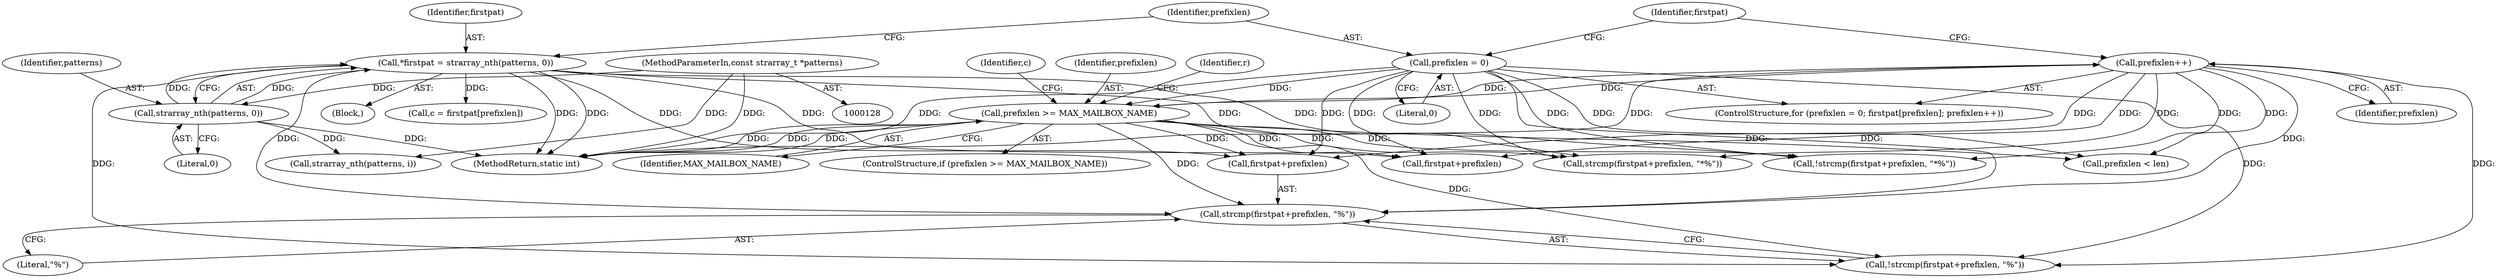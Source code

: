 digraph "0_cyrus-imapd_6bd33275368edfa71ae117de895488584678ac79@API" {
"1000417" [label="(Call,strcmp(firstpat+prefixlen, \"%\"))"];
"1000323" [label="(Call,*firstpat = strarray_nth(patterns, 0))"];
"1000325" [label="(Call,strarray_nth(patterns, 0))"];
"1000130" [label="(MethodParameterIn,const strarray_t *patterns)"];
"1000335" [label="(Call,prefixlen++)"];
"1000339" [label="(Call,prefixlen >= MAX_MAILBOX_NAME)"];
"1000329" [label="(Call,prefixlen = 0)"];
"1000421" [label="(Literal,\"%\")"];
"1000339" [label="(Call,prefixlen >= MAX_MAILBOX_NAME)"];
"1000430" [label="(Call,firstpat+prefixlen)"];
"1000324" [label="(Identifier,firstpat)"];
"1000323" [label="(Call,*firstpat = strarray_nth(patterns, 0))"];
"1000349" [label="(Identifier,c)"];
"1000330" [label="(Identifier,prefixlen)"];
"1000327" [label="(Literal,0)"];
"1000329" [label="(Call,prefixlen = 0)"];
"1000340" [label="(Identifier,prefixlen)"];
"1000626" [label="(Call,prefixlen < len)"];
"1000335" [label="(Call,prefixlen++)"];
"1000336" [label="(Identifier,prefixlen)"];
"1000417" [label="(Call,strcmp(firstpat+prefixlen, \"%\"))"];
"1000418" [label="(Call,firstpat+prefixlen)"];
"1000131" [label="(Block,)"];
"1000331" [label="(Literal,0)"];
"1000429" [label="(Call,strcmp(firstpat+prefixlen, \"*%\"))"];
"1000416" [label="(Call,!strcmp(firstpat+prefixlen, \"%\"))"];
"1000341" [label="(Identifier,MAX_MAILBOX_NAME)"];
"1000338" [label="(ControlStructure,if (prefixlen >= MAX_MAILBOX_NAME))"];
"1000328" [label="(ControlStructure,for (prefixlen = 0; firstpat[prefixlen]; prefixlen++))"];
"1000772" [label="(MethodReturn,static int)"];
"1000333" [label="(Identifier,firstpat)"];
"1000368" [label="(Call,strarray_nth(patterns, i))"];
"1000428" [label="(Call,!strcmp(firstpat+prefixlen, \"*%\"))"];
"1000326" [label="(Identifier,patterns)"];
"1000344" [label="(Identifier,r)"];
"1000348" [label="(Call,c = firstpat[prefixlen])"];
"1000325" [label="(Call,strarray_nth(patterns, 0))"];
"1000130" [label="(MethodParameterIn,const strarray_t *patterns)"];
"1000417" -> "1000416"  [label="AST: "];
"1000417" -> "1000421"  [label="CFG: "];
"1000418" -> "1000417"  [label="AST: "];
"1000421" -> "1000417"  [label="AST: "];
"1000416" -> "1000417"  [label="CFG: "];
"1000323" -> "1000417"  [label="DDG: "];
"1000335" -> "1000417"  [label="DDG: "];
"1000329" -> "1000417"  [label="DDG: "];
"1000339" -> "1000417"  [label="DDG: "];
"1000323" -> "1000131"  [label="AST: "];
"1000323" -> "1000325"  [label="CFG: "];
"1000324" -> "1000323"  [label="AST: "];
"1000325" -> "1000323"  [label="AST: "];
"1000330" -> "1000323"  [label="CFG: "];
"1000323" -> "1000772"  [label="DDG: "];
"1000323" -> "1000772"  [label="DDG: "];
"1000325" -> "1000323"  [label="DDG: "];
"1000325" -> "1000323"  [label="DDG: "];
"1000323" -> "1000348"  [label="DDG: "];
"1000323" -> "1000416"  [label="DDG: "];
"1000323" -> "1000418"  [label="DDG: "];
"1000323" -> "1000428"  [label="DDG: "];
"1000323" -> "1000429"  [label="DDG: "];
"1000323" -> "1000430"  [label="DDG: "];
"1000325" -> "1000327"  [label="CFG: "];
"1000326" -> "1000325"  [label="AST: "];
"1000327" -> "1000325"  [label="AST: "];
"1000325" -> "1000772"  [label="DDG: "];
"1000130" -> "1000325"  [label="DDG: "];
"1000325" -> "1000368"  [label="DDG: "];
"1000130" -> "1000128"  [label="AST: "];
"1000130" -> "1000772"  [label="DDG: "];
"1000130" -> "1000368"  [label="DDG: "];
"1000335" -> "1000328"  [label="AST: "];
"1000335" -> "1000336"  [label="CFG: "];
"1000336" -> "1000335"  [label="AST: "];
"1000333" -> "1000335"  [label="CFG: "];
"1000335" -> "1000772"  [label="DDG: "];
"1000339" -> "1000335"  [label="DDG: "];
"1000335" -> "1000339"  [label="DDG: "];
"1000335" -> "1000416"  [label="DDG: "];
"1000335" -> "1000418"  [label="DDG: "];
"1000335" -> "1000428"  [label="DDG: "];
"1000335" -> "1000429"  [label="DDG: "];
"1000335" -> "1000430"  [label="DDG: "];
"1000335" -> "1000626"  [label="DDG: "];
"1000339" -> "1000338"  [label="AST: "];
"1000339" -> "1000341"  [label="CFG: "];
"1000340" -> "1000339"  [label="AST: "];
"1000341" -> "1000339"  [label="AST: "];
"1000344" -> "1000339"  [label="CFG: "];
"1000349" -> "1000339"  [label="CFG: "];
"1000339" -> "1000772"  [label="DDG: "];
"1000339" -> "1000772"  [label="DDG: "];
"1000339" -> "1000772"  [label="DDG: "];
"1000329" -> "1000339"  [label="DDG: "];
"1000339" -> "1000416"  [label="DDG: "];
"1000339" -> "1000418"  [label="DDG: "];
"1000339" -> "1000428"  [label="DDG: "];
"1000339" -> "1000429"  [label="DDG: "];
"1000339" -> "1000430"  [label="DDG: "];
"1000339" -> "1000626"  [label="DDG: "];
"1000329" -> "1000328"  [label="AST: "];
"1000329" -> "1000331"  [label="CFG: "];
"1000330" -> "1000329"  [label="AST: "];
"1000331" -> "1000329"  [label="AST: "];
"1000333" -> "1000329"  [label="CFG: "];
"1000329" -> "1000772"  [label="DDG: "];
"1000329" -> "1000416"  [label="DDG: "];
"1000329" -> "1000418"  [label="DDG: "];
"1000329" -> "1000428"  [label="DDG: "];
"1000329" -> "1000429"  [label="DDG: "];
"1000329" -> "1000430"  [label="DDG: "];
"1000329" -> "1000626"  [label="DDG: "];
}
